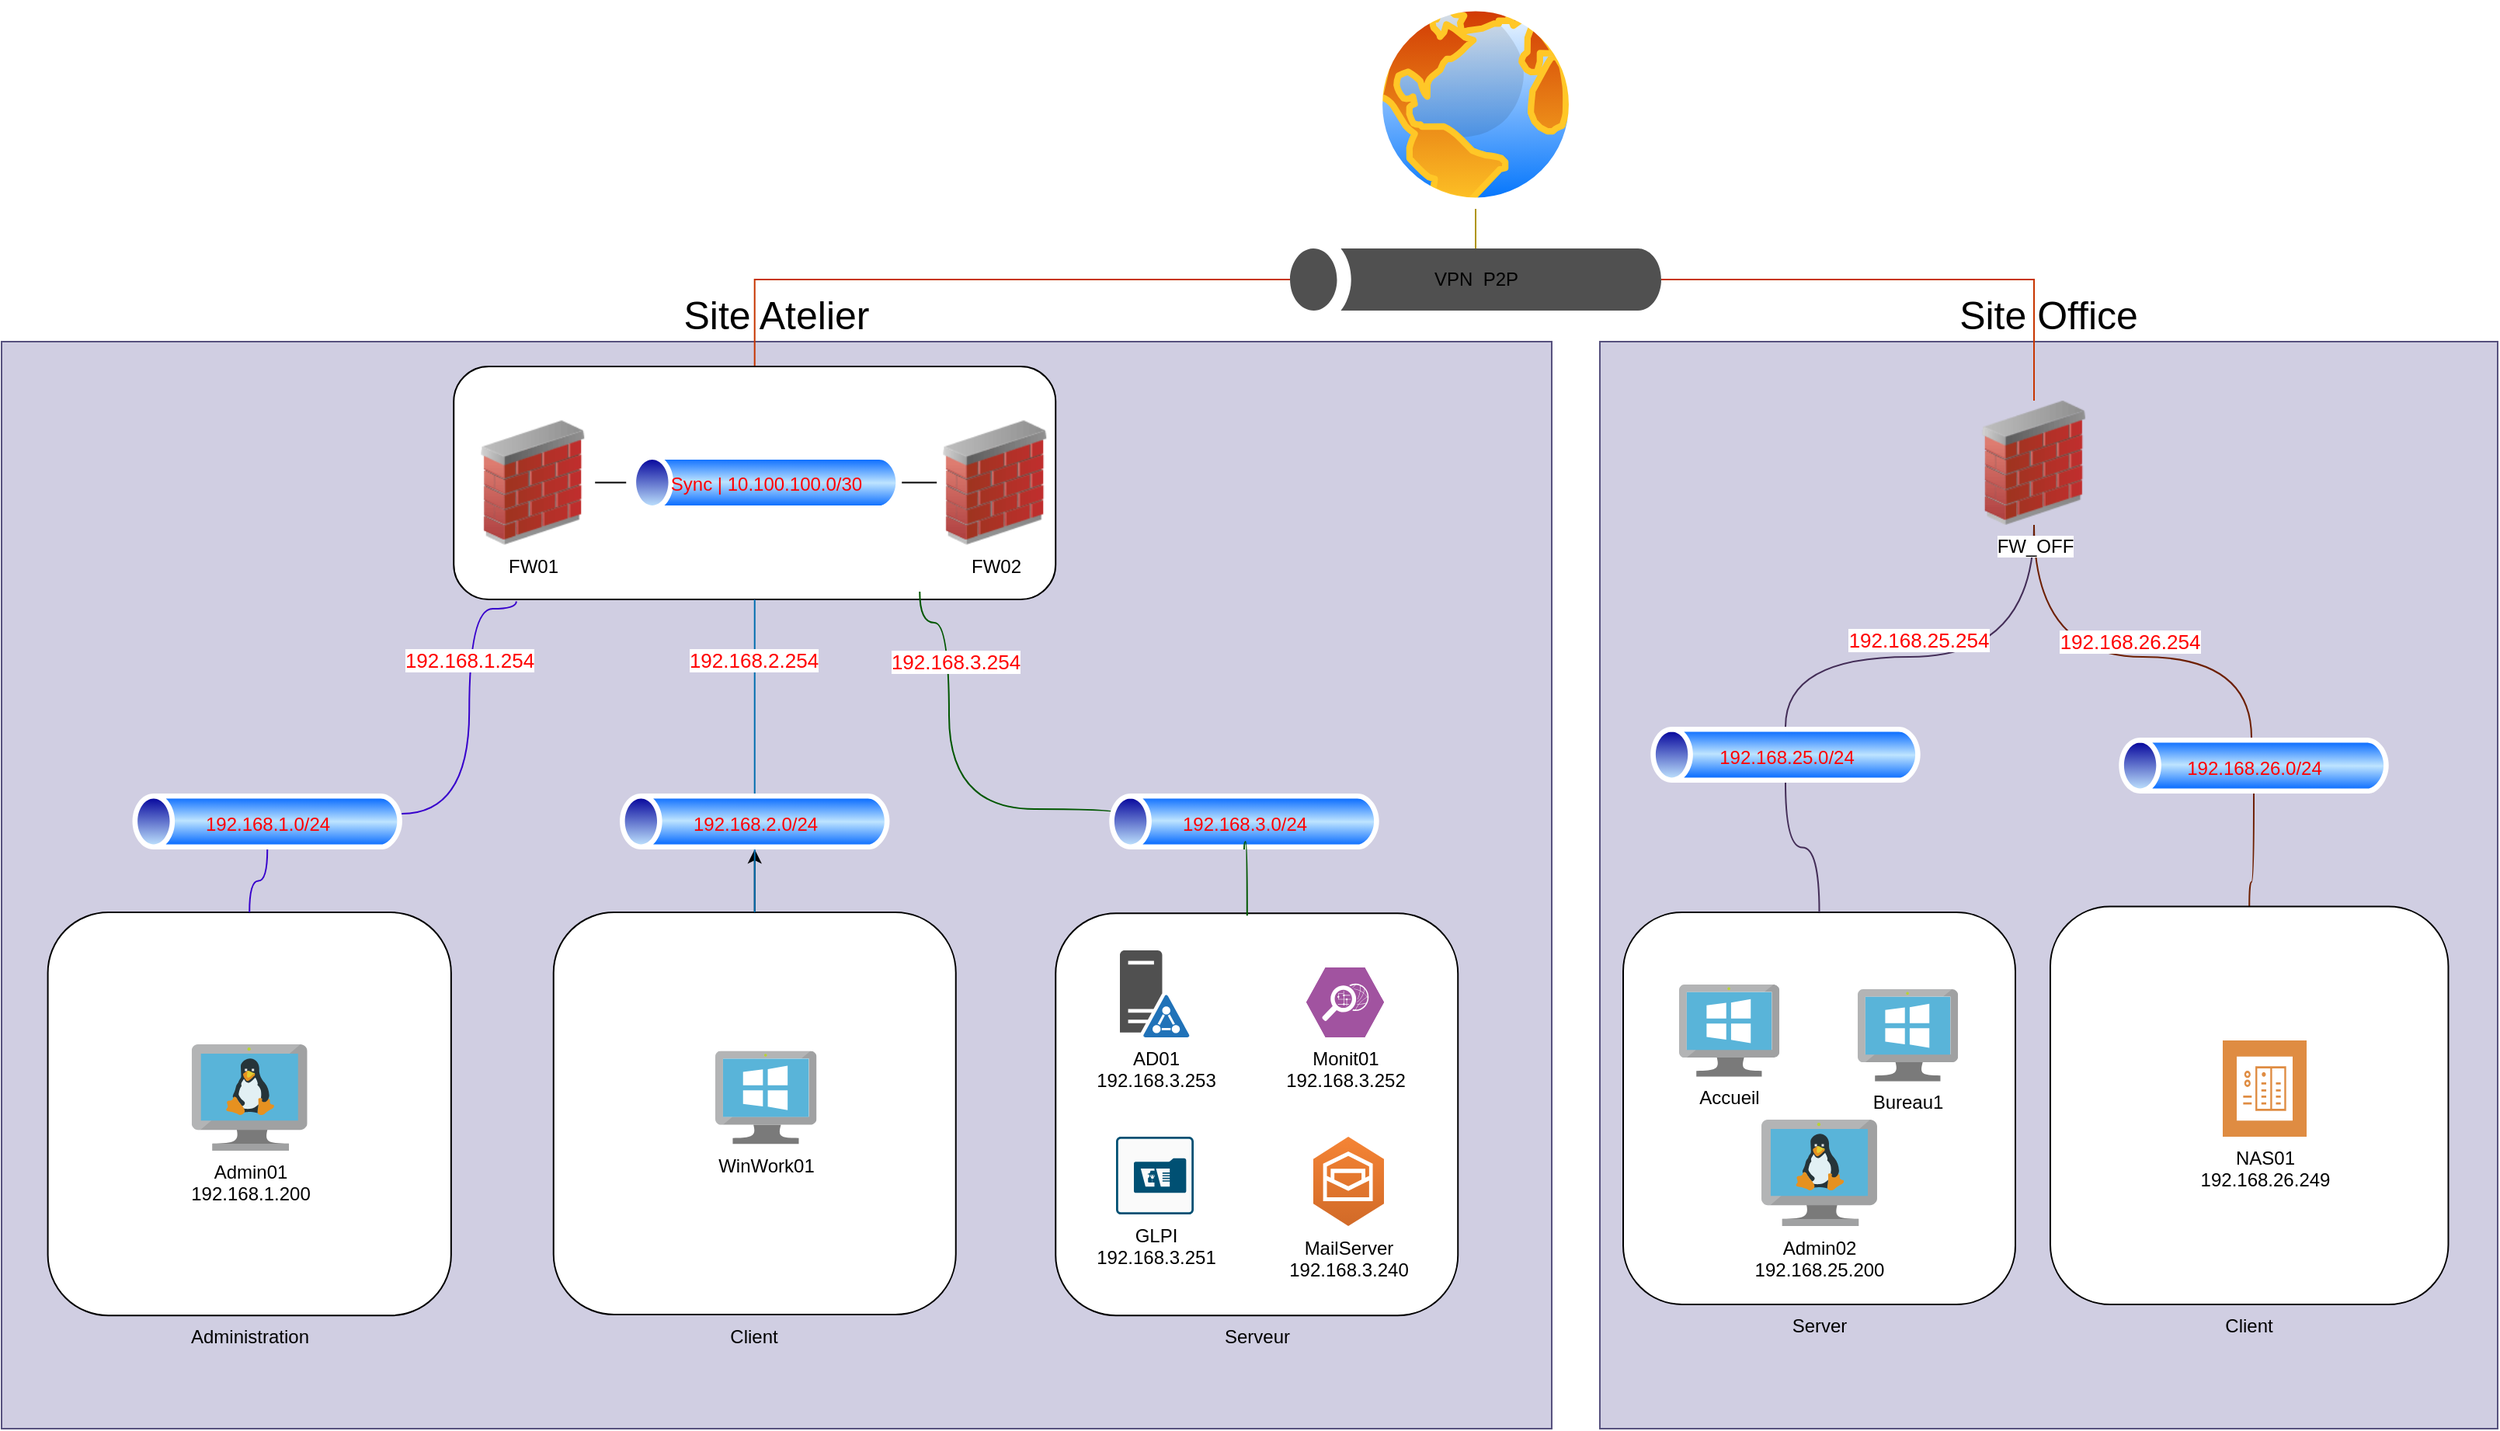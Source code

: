<mxfile version="17.4.2" type="device"><diagram id="vUJnZcNl1-hW_n4NSP-g" name="Page-1"><mxGraphModel dx="1952" dy="859" grid="1" gridSize="10" guides="1" tooltips="1" connect="1" arrows="1" fold="1" page="1" pageScale="1" pageWidth="850" pageHeight="1100" math="0" shadow="0"><root><mxCell id="0"/><mxCell id="1" parent="0"/><mxCell id="0jJOuW_lW8Lx20E55YL8-1" value="Site Atelier" style="rounded=0;whiteSpace=wrap;html=1;fillColor=#d0cee2;strokeColor=#56517e;fontColor=#000000;labelPosition=center;verticalLabelPosition=top;align=center;verticalAlign=bottom;fontSize=25;" parent="1" vertex="1"><mxGeometry x="-850" y="372" width="998" height="700" as="geometry"/></mxCell><mxCell id="0jJOuW_lW8Lx20E55YL8-2" value="Site Office" style="rounded=0;whiteSpace=wrap;html=1;fillColor=#d0cee2;strokeColor=#56517e;fontColor=#000000;labelBackgroundColor=none;labelBorderColor=none;labelPosition=center;verticalLabelPosition=top;align=center;verticalAlign=bottom;fontSize=25;" parent="1" vertex="1"><mxGeometry x="179" y="372" width="578" height="700" as="geometry"/></mxCell><mxCell id="CsF81WatYSw9j7AeCJ1a-19" value="Server" style="whiteSpace=wrap;html=1;aspect=fixed;labelPosition=center;verticalLabelPosition=bottom;align=center;verticalAlign=top;rounded=1;glass=0;shadow=0;fontColor=#000000;" parent="1" vertex="1"><mxGeometry x="194" y="739.5" width="252.5" height="252.5" as="geometry"/></mxCell><mxCell id="rApRfokeimHNZHgQFrLl-2" style="edgeStyle=orthogonalEdgeStyle;rounded=0;orthogonalLoop=1;jettySize=auto;html=1;endArrow=none;endFill=0;fillColor=#fa6800;strokeColor=#C73500;" parent="1" source="7srW5mbXqDqQycVsSPJN-3" target="rApRfokeimHNZHgQFrLl-1" edge="1"><mxGeometry relative="1" as="geometry"><mxPoint x="-50" y="342" as="targetPoint"/><Array as="points"><mxPoint x="-365" y="332"/></Array></mxGeometry></mxCell><mxCell id="7srW5mbXqDqQycVsSPJN-3" value="" style="rounded=1;whiteSpace=wrap;html=1;" parent="1" vertex="1"><mxGeometry x="-558.88" y="388" width="387.5" height="150" as="geometry"/></mxCell><mxCell id="rApRfokeimHNZHgQFrLl-23" value="" style="edgeStyle=orthogonalEdgeStyle;rounded=0;orthogonalLoop=1;jettySize=auto;html=1;fontColor=#FF0000;endArrow=none;endFill=0;" parent="1" source="CsF81WatYSw9j7AeCJ1a-1" target="rApRfokeimHNZHgQFrLl-21" edge="1"><mxGeometry relative="1" as="geometry"/></mxCell><mxCell id="CsF81WatYSw9j7AeCJ1a-1" value="FW02" style="image;html=1;image=img/lib/clip_art/networking/Firewall_02_128x128.png;labelPosition=center;verticalLabelPosition=bottom;align=center;verticalAlign=top;" parent="1" vertex="1"><mxGeometry x="-250.38" y="422.75" width="80" height="80" as="geometry"/></mxCell><mxCell id="rApRfokeimHNZHgQFrLl-19" style="edgeStyle=orthogonalEdgeStyle;orthogonalLoop=1;jettySize=auto;html=1;fontColor=default;endArrow=none;endFill=0;fillColor=#76608a;strokeColor=#432D57;curved=1;" parent="1" source="CsF81WatYSw9j7AeCJ1a-2" target="rApRfokeimHNZHgQFrLl-18" edge="1"><mxGeometry relative="1" as="geometry"><Array as="points"><mxPoint x="458.5" y="575"/><mxPoint x="298.5" y="575"/></Array></mxGeometry></mxCell><mxCell id="znQsE-doPfR7NFQKMQeR-1" value="192.168.25.254" style="edgeLabel;html=1;align=center;verticalAlign=middle;resizable=0;points=[];fontColor=#FF0000;fontSize=13;" parent="rApRfokeimHNZHgQFrLl-19" vertex="1" connectable="0"><mxGeometry x="-0.041" y="-9" relative="1" as="geometry"><mxPoint x="-21" y="-2" as="offset"/></mxGeometry></mxCell><mxCell id="rApRfokeimHNZHgQFrLl-20" style="edgeStyle=orthogonalEdgeStyle;orthogonalLoop=1;jettySize=auto;html=1;fontColor=#FF0000;endArrow=none;endFill=0;fillColor=#a0522d;strokeColor=#6D1F00;curved=1;" parent="1" source="CsF81WatYSw9j7AeCJ1a-2" target="rApRfokeimHNZHgQFrLl-17" edge="1"><mxGeometry relative="1" as="geometry"><Array as="points"><mxPoint x="458.5" y="575"/><mxPoint x="598.5" y="575"/></Array></mxGeometry></mxCell><mxCell id="znQsE-doPfR7NFQKMQeR-2" value="192.168.26.254" style="edgeLabel;html=1;align=center;verticalAlign=middle;resizable=0;points=[];fontColor=#FF0000;fontSize=13;" parent="rApRfokeimHNZHgQFrLl-20" vertex="1" connectable="0"><mxGeometry x="0.025" y="4" relative="1" as="geometry"><mxPoint x="4" y="-6" as="offset"/></mxGeometry></mxCell><mxCell id="CsF81WatYSw9j7AeCJ1a-2" value="FW_OFF" style="image;html=1;image=img/lib/clip_art/networking/Firewall_02_128x128.png" parent="1" vertex="1"><mxGeometry x="418.5" y="410" width="80" height="80" as="geometry"/></mxCell><mxCell id="CsF81WatYSw9j7AeCJ1a-3" value="Serveur" style="whiteSpace=wrap;html=1;aspect=fixed;labelPosition=center;verticalLabelPosition=bottom;align=center;verticalAlign=top;rounded=1;fontColor=#000000;" parent="1" vertex="1"><mxGeometry x="-171.38" y="740.13" width="259" height="259" as="geometry"/></mxCell><mxCell id="CsF81WatYSw9j7AeCJ1a-4" value="Administration" style="whiteSpace=wrap;html=1;aspect=fixed;labelPosition=center;verticalLabelPosition=bottom;align=center;verticalAlign=top;rounded=1;fontColor=#000000;" parent="1" vertex="1"><mxGeometry x="-820.2" y="739.5" width="259.63" height="259.63" as="geometry"/></mxCell><mxCell id="lIYvIfwIBkGpo-aAEU8b-1" value="" style="edgeStyle=orthogonalEdgeStyle;rounded=0;orthogonalLoop=1;jettySize=auto;html=1;" edge="1" parent="1" source="CsF81WatYSw9j7AeCJ1a-5" target="rApRfokeimHNZHgQFrLl-9"><mxGeometry relative="1" as="geometry"/></mxCell><mxCell id="CsF81WatYSw9j7AeCJ1a-5" value="Client" style="whiteSpace=wrap;html=1;aspect=fixed;labelPosition=center;verticalLabelPosition=bottom;align=center;verticalAlign=top;rounded=1;fontColor=#000000;" parent="1" vertex="1"><mxGeometry x="-494.63" y="739.5" width="259" height="259" as="geometry"/></mxCell><mxCell id="CsF81WatYSw9j7AeCJ1a-7" value="AD01&lt;br&gt;192.168.3.253" style="sketch=0;pointerEvents=1;shadow=0;dashed=0;html=1;strokeColor=none;fillColor=#505050;labelPosition=center;verticalLabelPosition=bottom;verticalAlign=top;outlineConnect=0;align=center;shape=mxgraph.office.servers.active_directory_federation_services_server_blue;" parent="1" vertex="1"><mxGeometry x="-130" y="764" width="45" height="56" as="geometry"/></mxCell><mxCell id="CsF81WatYSw9j7AeCJ1a-8" value="Monit01&lt;br&gt;192.168.3.252" style="verticalLabelPosition=bottom;sketch=0;html=1;fillColor=#A153A0;strokeColor=#ffffff;verticalAlign=top;align=center;points=[[0,0.5,0],[0.125,0.25,0],[0.25,0,0],[0.5,0,0],[0.75,0,0],[0.875,0.25,0],[1,0.5,0],[0.875,0.75,0],[0.75,1,0],[0.5,1,0],[0.125,0.75,0]];pointerEvents=1;shape=mxgraph.cisco_safe.compositeIcon;bgIcon=mxgraph.cisco_safe.design.blank_device;resIcon=mxgraph.cisco_safe.design.monitoring;" parent="1" vertex="1"><mxGeometry x="-10" y="775" width="50" height="45" as="geometry"/></mxCell><mxCell id="CsF81WatYSw9j7AeCJ1a-9" value="&lt;div&gt;GLPI&lt;/div&gt;&lt;div&gt;192.168.3.251&lt;/div&gt;" style="sketch=0;points=[[0.015,0.015,0],[0.985,0.015,0],[0.985,0.985,0],[0.015,0.985,0],[0.25,0,0],[0.5,0,0],[0.75,0,0],[1,0.25,0],[1,0.5,0],[1,0.75,0],[0.75,1,0],[0.5,1,0],[0.25,1,0],[0,0.75,0],[0,0.5,0],[0,0.25,0]];verticalLabelPosition=bottom;html=1;verticalAlign=top;aspect=fixed;align=center;pointerEvents=1;shape=mxgraph.cisco19.rect;prIcon=threat_intelligence;fillColor=#FAFAFA;strokeColor=#005073;" parent="1" vertex="1"><mxGeometry x="-132.5" y="884" width="50" height="50" as="geometry"/></mxCell><mxCell id="CsF81WatYSw9j7AeCJ1a-15" value="WinWork01" style="sketch=0;aspect=fixed;html=1;points=[];align=center;image;fontSize=12;image=img/lib/mscae/VirtualMachineWindows.svg;" parent="1" vertex="1"><mxGeometry x="-390.49" y="828.75" width="65.22" height="60" as="geometry"/></mxCell><mxCell id="CsF81WatYSw9j7AeCJ1a-33" value="" style="aspect=fixed;perimeter=ellipsePerimeter;html=1;align=center;shadow=0;dashed=0;spacingTop=3;image;image=img/lib/active_directory/internet_globe.svg;" parent="1" vertex="1"><mxGeometry x="31.75" y="152" width="134.5" height="134.5" as="geometry"/></mxCell><mxCell id="CsF81WatYSw9j7AeCJ1a-38" value="Accueil" style="sketch=0;aspect=fixed;html=1;points=[];align=center;image;fontSize=12;image=img/lib/mscae/VirtualMachineWindows.svg;" parent="1" vertex="1"><mxGeometry x="230" y="786" width="64.6" height="59.43" as="geometry"/></mxCell><mxCell id="CsF81WatYSw9j7AeCJ1a-39" value="Bureau1" style="sketch=0;aspect=fixed;html=1;points=[];align=center;image;fontSize=12;image=img/lib/mscae/VirtualMachineWindows.svg;" parent="1" vertex="1"><mxGeometry x="345" y="789" width="64.6" height="59.43" as="geometry"/></mxCell><mxCell id="rApRfokeimHNZHgQFrLl-22" value="" style="edgeStyle=orthogonalEdgeStyle;rounded=0;orthogonalLoop=1;jettySize=auto;html=1;fontColor=#FF0000;endArrow=none;endFill=0;" parent="1" source="7srW5mbXqDqQycVsSPJN-1" target="rApRfokeimHNZHgQFrLl-21" edge="1"><mxGeometry relative="1" as="geometry"/></mxCell><mxCell id="7srW5mbXqDqQycVsSPJN-1" value="&lt;div&gt;FW01&lt;/div&gt;" style="image;html=1;image=img/lib/clip_art/networking/Firewall_02_128x128.png;labelPosition=center;verticalLabelPosition=bottom;align=center;verticalAlign=top;" parent="1" vertex="1"><mxGeometry x="-547.88" y="422.75" width="80" height="80" as="geometry"/></mxCell><mxCell id="rApRfokeimHNZHgQFrLl-3" style="edgeStyle=orthogonalEdgeStyle;rounded=0;orthogonalLoop=1;jettySize=auto;html=1;endArrow=none;endFill=0;fillColor=#fa6800;strokeColor=#C73500;" parent="1" source="rApRfokeimHNZHgQFrLl-1" target="CsF81WatYSw9j7AeCJ1a-2" edge="1"><mxGeometry relative="1" as="geometry"><mxPoint x="500.0" y="713.827" as="sourcePoint"/></mxGeometry></mxCell><mxCell id="rJ4UWIlNPEv9AfuannkD-1" value="" style="edgeStyle=orthogonalEdgeStyle;rounded=0;orthogonalLoop=1;jettySize=auto;html=1;fillColor=#e3c800;strokeColor=#B09500;endArrow=none;endFill=0;" parent="1" source="rApRfokeimHNZHgQFrLl-1" target="CsF81WatYSw9j7AeCJ1a-33" edge="1"><mxGeometry relative="1" as="geometry"/></mxCell><mxCell id="rApRfokeimHNZHgQFrLl-1" value="VPN&amp;nbsp; P2P" style="sketch=0;pointerEvents=1;shadow=0;dashed=0;html=1;strokeColor=none;fillColor=#505050;labelPosition=center;verticalLabelPosition=middle;verticalAlign=middle;outlineConnect=0;align=center;shape=mxgraph.office.servers.tunnel_straight;" parent="1" vertex="1"><mxGeometry x="-20.5" y="312" width="239" height="40" as="geometry"/></mxCell><mxCell id="rApRfokeimHNZHgQFrLl-12" style="edgeStyle=orthogonalEdgeStyle;orthogonalLoop=1;jettySize=auto;html=1;fontColor=#FF0000;endArrow=none;endFill=0;fillColor=#008a00;strokeColor=#005700;curved=1;" parent="1" edge="1"><mxGeometry relative="1" as="geometry"><Array as="points"><mxPoint x="-130" y="673"/><mxPoint x="-240" y="673"/><mxPoint x="-240" y="553"/><mxPoint x="-259" y="553"/></Array><mxPoint x="-258.88" y="533" as="targetPoint"/><mxPoint x="-130" y="676" as="sourcePoint"/></mxGeometry></mxCell><mxCell id="rApRfokeimHNZHgQFrLl-24" value="192.168.3.254" style="edgeLabel;html=1;align=center;verticalAlign=middle;resizable=0;points=[];fontColor=#FF0000;fontSize=13;" parent="rApRfokeimHNZHgQFrLl-12" vertex="1" connectable="0"><mxGeometry x="0.847" y="-1" relative="1" as="geometry"><mxPoint x="22" y="26" as="offset"/></mxGeometry></mxCell><mxCell id="rApRfokeimHNZHgQFrLl-8" value="192.168.3.0/24" style="aspect=fixed;perimeter=ellipsePerimeter;html=1;align=center;shadow=0;dashed=0;spacingTop=3;image;image=img/lib/active_directory/tunnel.svg;labelPosition=center;verticalLabelPosition=middle;verticalAlign=middle;labelBackgroundColor=none;fontColor=#FF0000;" parent="1" vertex="1"><mxGeometry x="-140" y="663" width="180" height="36" as="geometry"/></mxCell><mxCell id="rApRfokeimHNZHgQFrLl-13" style="edgeStyle=orthogonalEdgeStyle;orthogonalLoop=1;jettySize=auto;html=1;entryX=0.5;entryY=1;entryDx=0;entryDy=0;fontColor=#FF0000;endArrow=none;endFill=0;fillColor=#1ba1e2;strokeColor=#006EAF;curved=1;" parent="1" source="rApRfokeimHNZHgQFrLl-9" target="7srW5mbXqDqQycVsSPJN-3" edge="1"><mxGeometry relative="1" as="geometry"><Array as="points"><mxPoint x="-364.88" y="613"/><mxPoint x="-364.88" y="613"/></Array></mxGeometry></mxCell><mxCell id="rApRfokeimHNZHgQFrLl-26" value="192.168.2.254" style="edgeLabel;html=1;align=center;verticalAlign=middle;resizable=0;points=[];fontColor=#FF0000;fontSize=13;" parent="rApRfokeimHNZHgQFrLl-13" vertex="1" connectable="0"><mxGeometry x="0.252" y="2" relative="1" as="geometry"><mxPoint x="1" y="-8" as="offset"/></mxGeometry></mxCell><mxCell id="rApRfokeimHNZHgQFrLl-16" style="edgeStyle=orthogonalEdgeStyle;orthogonalLoop=1;jettySize=auto;html=1;fontColor=#FF0000;endArrow=none;endFill=0;fillColor=#1ba1e2;strokeColor=#006EAF;curved=1;" parent="1" source="rApRfokeimHNZHgQFrLl-9" target="CsF81WatYSw9j7AeCJ1a-5" edge="1"><mxGeometry relative="1" as="geometry"/></mxCell><mxCell id="rApRfokeimHNZHgQFrLl-9" value="192.168.2.0/24" style="aspect=fixed;perimeter=ellipsePerimeter;html=1;align=center;shadow=0;dashed=0;spacingTop=3;image;image=img/lib/active_directory/tunnel.svg;labelPosition=center;verticalLabelPosition=middle;verticalAlign=middle;labelBackgroundColor=none;fontColor=#FF0000;" parent="1" vertex="1"><mxGeometry x="-455.13" y="663" width="180" height="36" as="geometry"/></mxCell><mxCell id="rApRfokeimHNZHgQFrLl-11" style="edgeStyle=orthogonalEdgeStyle;orthogonalLoop=1;jettySize=auto;html=1;entryX=0.104;entryY=1.008;entryDx=0;entryDy=0;entryPerimeter=0;fontColor=#FF0000;endArrow=none;endFill=0;fillColor=#6a00ff;strokeColor=#3700CC;curved=1;" parent="1" source="rApRfokeimHNZHgQFrLl-10" target="7srW5mbXqDqQycVsSPJN-3" edge="1"><mxGeometry relative="1" as="geometry"><Array as="points"><mxPoint x="-548.88" y="676"/><mxPoint x="-548.88" y="544"/></Array></mxGeometry></mxCell><mxCell id="rApRfokeimHNZHgQFrLl-25" value="192.168.1.254" style="edgeLabel;html=1;align=center;verticalAlign=middle;resizable=0;points=[];fontColor=#FF0000;fontSize=13;" parent="rApRfokeimHNZHgQFrLl-11" vertex="1" connectable="0"><mxGeometry x="0.396" y="1" relative="1" as="geometry"><mxPoint x="1" y="4" as="offset"/></mxGeometry></mxCell><mxCell id="rApRfokeimHNZHgQFrLl-14" value="" style="edgeStyle=orthogonalEdgeStyle;orthogonalLoop=1;jettySize=auto;html=1;fontColor=#FF0000;endArrow=none;endFill=0;fillColor=#6a00ff;strokeColor=#3700CC;curved=1;" parent="1" source="rApRfokeimHNZHgQFrLl-10" target="CsF81WatYSw9j7AeCJ1a-4" edge="1"><mxGeometry relative="1" as="geometry"><mxPoint x="-678.88" y="736" as="targetPoint"/></mxGeometry></mxCell><mxCell id="rApRfokeimHNZHgQFrLl-10" value="192.168.1.0/24" style="aspect=fixed;perimeter=ellipsePerimeter;html=1;align=center;shadow=0;dashed=0;spacingTop=3;image;image=img/lib/active_directory/tunnel.svg;labelPosition=center;verticalLabelPosition=middle;verticalAlign=middle;labelBackgroundColor=none;fontColor=#FF0000;" parent="1" vertex="1"><mxGeometry x="-768.88" y="663" width="180" height="36" as="geometry"/></mxCell><mxCell id="rApRfokeimHNZHgQFrLl-28" style="edgeStyle=orthogonalEdgeStyle;orthogonalLoop=1;jettySize=auto;html=1;entryX=0.5;entryY=0;entryDx=0;entryDy=0;fontColor=#FF0000;endArrow=none;endFill=0;fillColor=#a0522d;strokeColor=#6D1F00;curved=1;exitX=0.5;exitY=1;exitDx=0;exitDy=0;" parent="1" source="rApRfokeimHNZHgQFrLl-17" target="CsF81WatYSw9j7AeCJ1a-20" edge="1"><mxGeometry relative="1" as="geometry"><Array as="points"><mxPoint x="600" y="720"/><mxPoint x="597" y="720"/></Array></mxGeometry></mxCell><mxCell id="rApRfokeimHNZHgQFrLl-17" value="192.168.26.0/24" style="aspect=fixed;perimeter=ellipsePerimeter;html=1;align=center;shadow=0;dashed=0;spacingTop=3;image;image=img/lib/active_directory/tunnel.svg;labelPosition=center;verticalLabelPosition=middle;verticalAlign=middle;labelBackgroundColor=none;fontColor=#FF0000;" parent="1" vertex="1"><mxGeometry x="510" y="627" width="180" height="36" as="geometry"/></mxCell><mxCell id="rApRfokeimHNZHgQFrLl-29" style="edgeStyle=orthogonalEdgeStyle;orthogonalLoop=1;jettySize=auto;html=1;entryX=0.5;entryY=0;entryDx=0;entryDy=0;fontColor=#FF0000;endArrow=none;endFill=0;fillColor=#76608a;strokeColor=#432D57;curved=1;" parent="1" source="rApRfokeimHNZHgQFrLl-18" target="CsF81WatYSw9j7AeCJ1a-19" edge="1"><mxGeometry relative="1" as="geometry"><mxPoint x="298.5" y="755" as="targetPoint"/></mxGeometry></mxCell><mxCell id="rApRfokeimHNZHgQFrLl-18" value="192.168.25.0/24" style="aspect=fixed;perimeter=ellipsePerimeter;html=1;align=center;shadow=0;dashed=0;spacingTop=3;image;image=img/lib/active_directory/tunnel.svg;labelPosition=center;verticalLabelPosition=middle;verticalAlign=middle;labelBackgroundColor=none;fontColor=#FF0000;" parent="1" vertex="1"><mxGeometry x="208.5" y="620" width="180" height="36" as="geometry"/></mxCell><mxCell id="rApRfokeimHNZHgQFrLl-21" value="Sync | 10.100.100.0/30" style="aspect=fixed;perimeter=ellipsePerimeter;html=1;align=center;shadow=0;dashed=0;spacingTop=3;image;image=img/lib/active_directory/tunnel.svg;labelPosition=center;verticalLabelPosition=middle;verticalAlign=middle;labelBackgroundColor=none;fontColor=#FF0000;" parent="1" vertex="1"><mxGeometry x="-447.88" y="444.75" width="180" height="36" as="geometry"/></mxCell><mxCell id="rApRfokeimHNZHgQFrLl-30" value="&lt;span&gt;Admin01&lt;br&gt;192.168.1.200&lt;/span&gt;" style="sketch=0;aspect=fixed;html=1;points=[];align=center;image;fontSize=12;image=img/lib/mscae/VM_Linux.svg;labelBackgroundColor=none;fontColor=default;" parent="1" vertex="1"><mxGeometry x="-727.61" y="824.5" width="74.46" height="68.5" as="geometry"/></mxCell><mxCell id="rApRfokeimHNZHgQFrLl-34" value="" style="edgeStyle=orthogonalEdgeStyle;orthogonalLoop=1;jettySize=auto;html=1;entryX=0.476;entryY=0.006;entryDx=0;entryDy=0;entryPerimeter=0;fontColor=#FF0000;endArrow=none;endFill=0;fillColor=#008a00;strokeColor=#005700;curved=1;exitX=0.5;exitY=1;exitDx=0;exitDy=0;" parent="1" source="rApRfokeimHNZHgQFrLl-8" target="CsF81WatYSw9j7AeCJ1a-3" edge="1"><mxGeometry relative="1" as="geometry"><mxPoint x="-331.38" y="699" as="sourcePoint"/><mxPoint x="-330.97" y="745.03" as="targetPoint"/><Array as="points"><mxPoint x="-48" y="694"/></Array></mxGeometry></mxCell><mxCell id="lDIXEDXBCwV6Z59CBjSc-1" value="MailServer&lt;br&gt;192.168.3.240" style="outlineConnect=0;dashed=0;verticalLabelPosition=bottom;verticalAlign=top;align=center;html=1;shape=mxgraph.aws3.workmail;fillColor=#D16A28;gradientColor=#F58435;gradientDirection=north;" parent="1" vertex="1"><mxGeometry x="-5.5" y="884" width="45.5" height="57.5" as="geometry"/></mxCell><mxCell id="CsF81WatYSw9j7AeCJ1a-20" value="Client" style="whiteSpace=wrap;html=1;aspect=fixed;labelPosition=center;verticalLabelPosition=bottom;align=center;verticalAlign=top;rounded=1;glass=0;shadow=0;fontColor=#000000;" parent="1" vertex="1"><mxGeometry x="468.99" y="735.75" width="256.25" height="256.25" as="geometry"/></mxCell><mxCell id="CsF81WatYSw9j7AeCJ1a-14" value="NAS01&lt;br&gt;192.168.26.249" style="sketch=0;pointerEvents=1;shadow=0;dashed=0;html=1;strokeColor=none;fillColor=#DF8C42;labelPosition=center;verticalLabelPosition=bottom;verticalAlign=top;align=center;outlineConnect=0;shape=mxgraph.veeam2.nas_backup;" parent="1" vertex="1"><mxGeometry x="580" y="822" width="54" height="62" as="geometry"/></mxCell><mxCell id="lIYvIfwIBkGpo-aAEU8b-3" value="&lt;span&gt;Admin02&lt;br&gt;192.168.25.200&lt;/span&gt;" style="sketch=0;aspect=fixed;html=1;points=[];align=center;image;fontSize=12;image=img/lib/mscae/VM_Linux.svg;labelBackgroundColor=none;fontColor=default;" vertex="1" parent="1"><mxGeometry x="283.02" y="873" width="74.46" height="68.5" as="geometry"/></mxCell></root></mxGraphModel></diagram></mxfile>